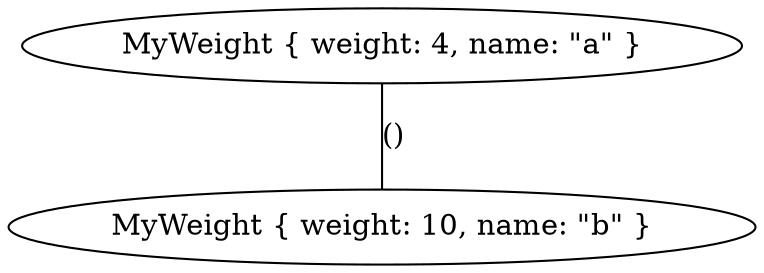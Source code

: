 graph {
    0 [label="MyWeight { weight: 4, name: \"a\" }"]
    1 [label="MyWeight { weight: 10, name: \"b\" }"]
    0 -- 1 [label="()"]
}

